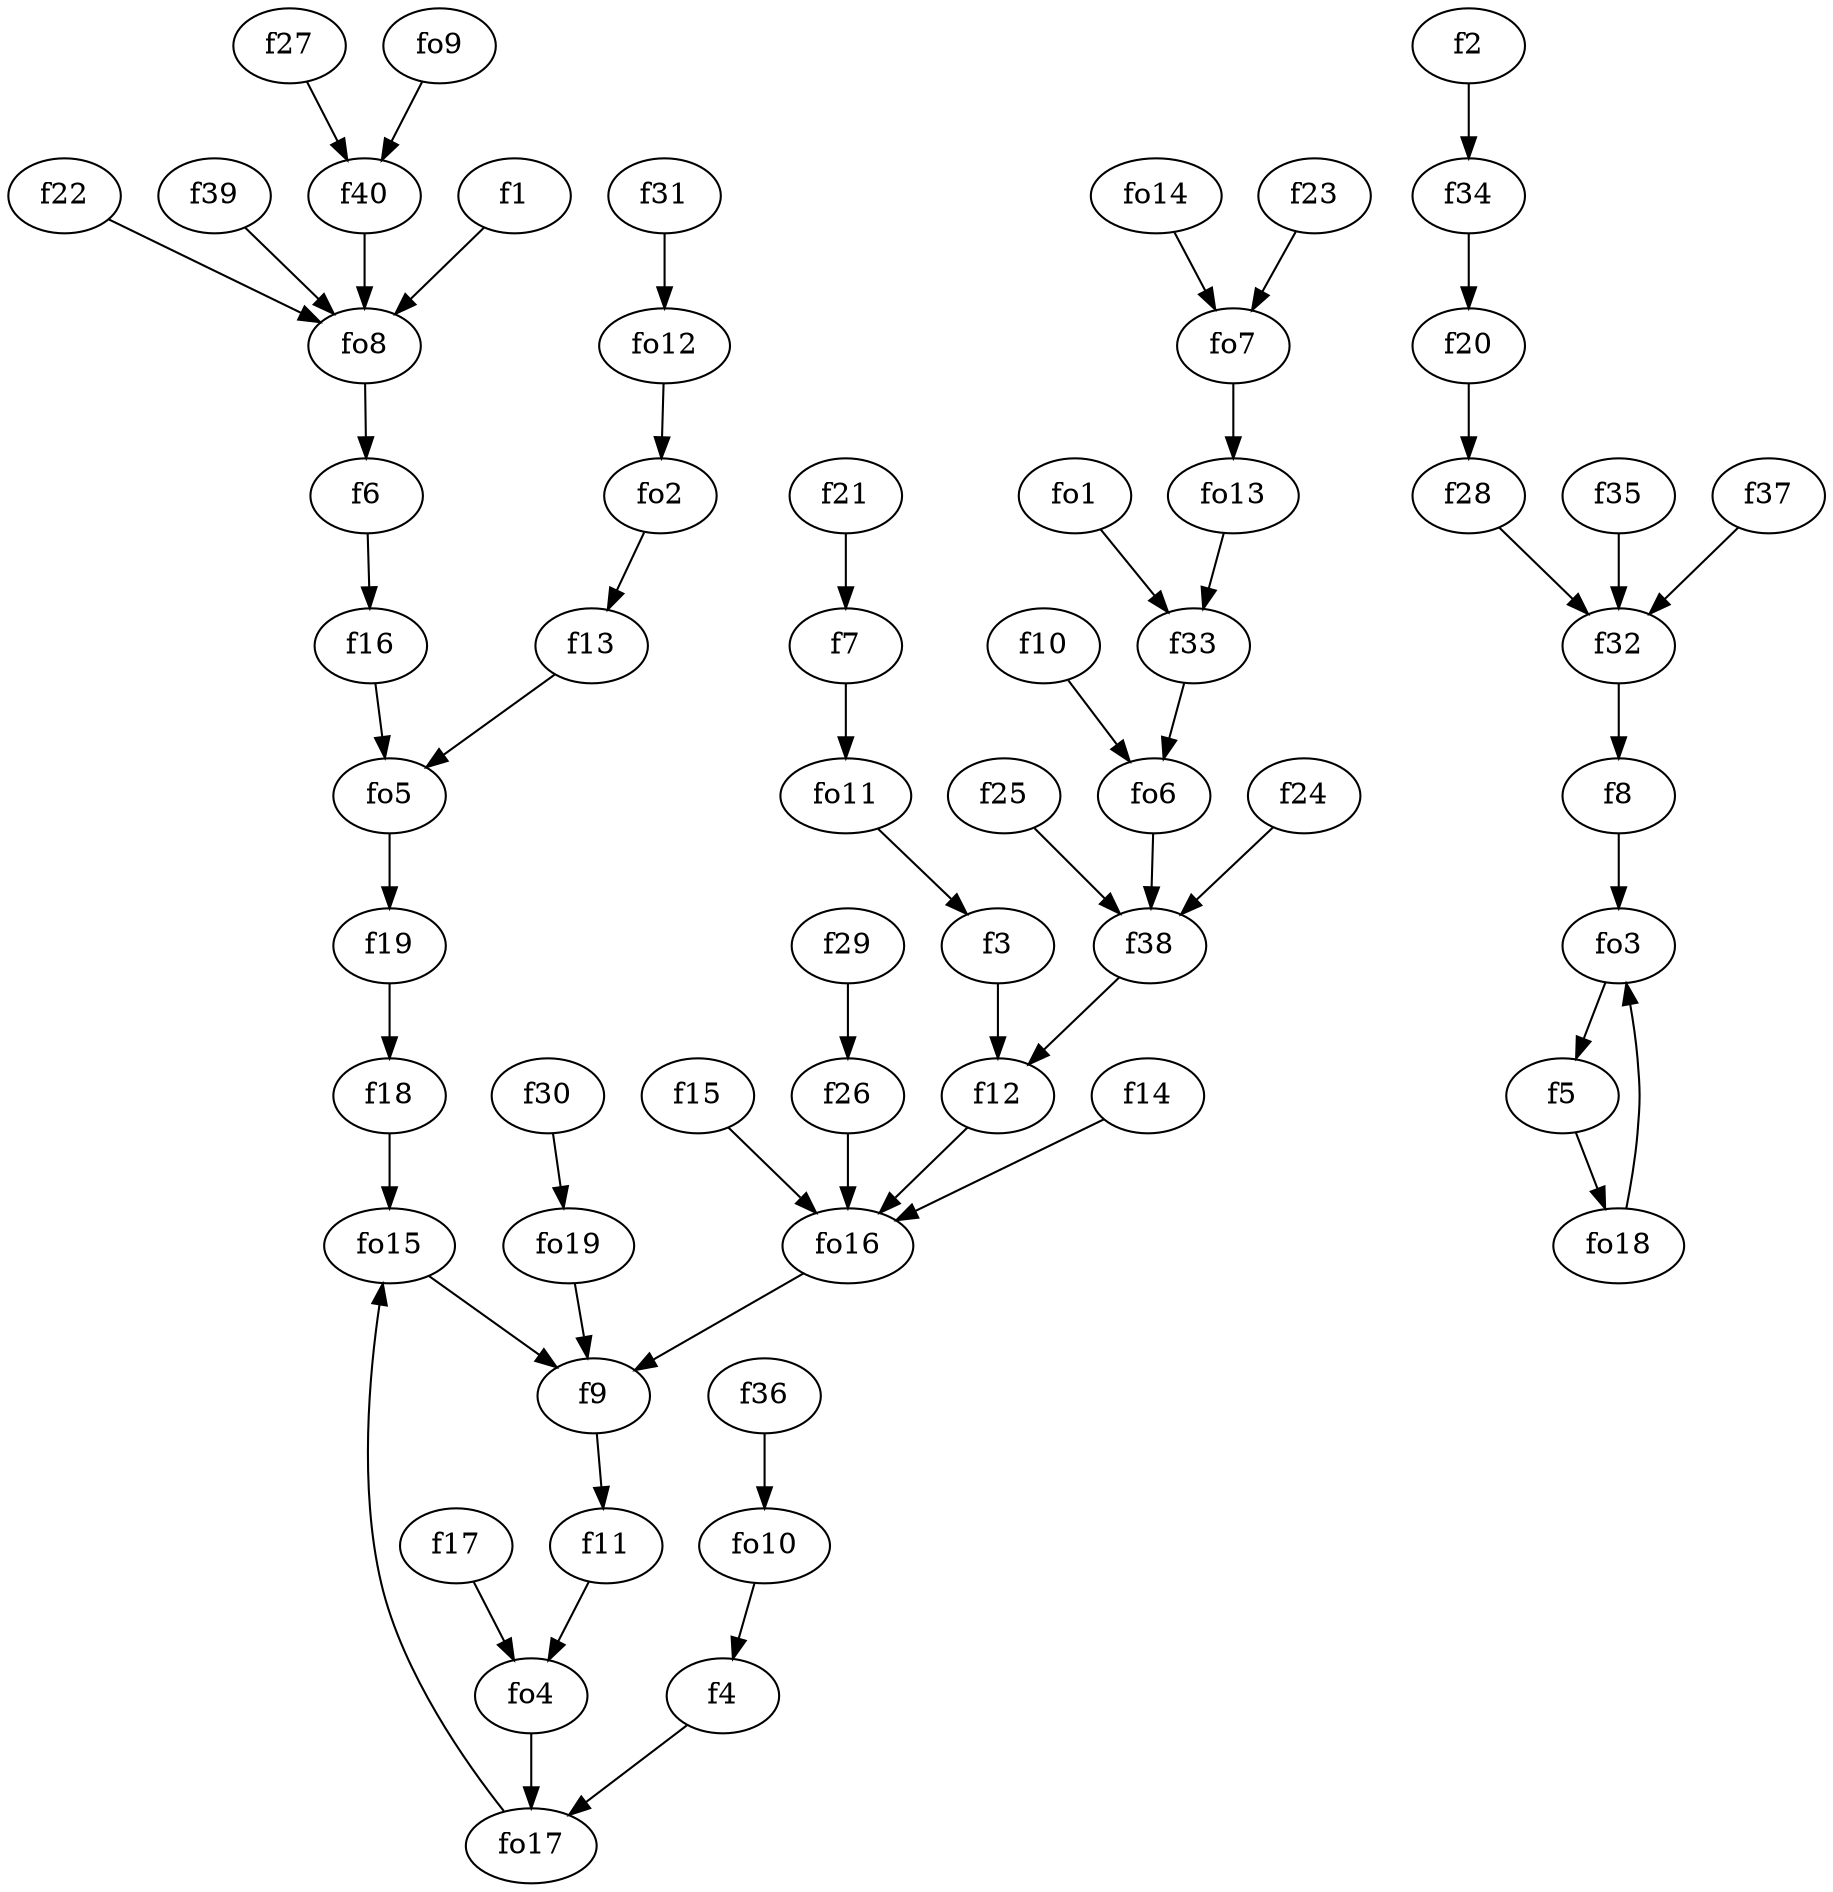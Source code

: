 strict digraph  {
f1;
f2;
f3;
f4;
f5;
f6;
f7;
f8;
f9;
f10;
f11;
f12;
f13;
f14;
f15;
f16;
f17;
f18;
f19;
f20;
f21;
f22;
f23;
f24;
f25;
f26;
f27;
f28;
f29;
f30;
f31;
f32;
f33;
f34;
f35;
f36;
f37;
f38;
f39;
f40;
fo1;
fo2;
fo3;
fo4;
fo5;
fo6;
fo7;
fo8;
fo9;
fo10;
fo11;
fo12;
fo13;
fo14;
fo15;
fo16;
fo17;
fo18;
fo19;
f1 -> fo8  [weight=2];
f2 -> f34  [weight=2];
f3 -> f12  [weight=2];
f4 -> fo17  [weight=2];
f5 -> fo18  [weight=2];
f6 -> f16  [weight=2];
f7 -> fo11  [weight=2];
f8 -> fo3  [weight=2];
f9 -> f11  [weight=2];
f10 -> fo6  [weight=2];
f11 -> fo4  [weight=2];
f12 -> fo16  [weight=2];
f13 -> fo5  [weight=2];
f14 -> fo16  [weight=2];
f15 -> fo16  [weight=2];
f16 -> fo5  [weight=2];
f17 -> fo4  [weight=2];
f18 -> fo15  [weight=2];
f19 -> f18  [weight=2];
f20 -> f28  [weight=2];
f21 -> f7  [weight=2];
f22 -> fo8  [weight=2];
f23 -> fo7  [weight=2];
f24 -> f38  [weight=2];
f25 -> f38  [weight=2];
f26 -> fo16  [weight=2];
f27 -> f40  [weight=2];
f28 -> f32  [weight=2];
f29 -> f26  [weight=2];
f30 -> fo19  [weight=2];
f31 -> fo12  [weight=2];
f32 -> f8  [weight=2];
f33 -> fo6  [weight=2];
f34 -> f20  [weight=2];
f35 -> f32  [weight=2];
f36 -> fo10  [weight=2];
f37 -> f32  [weight=2];
f38 -> f12  [weight=2];
f39 -> fo8  [weight=2];
f40 -> fo8  [weight=2];
fo1 -> f33  [weight=2];
fo2 -> f13  [weight=2];
fo3 -> f5  [weight=2];
fo4 -> fo17  [weight=2];
fo5 -> f19  [weight=2];
fo6 -> f38  [weight=2];
fo7 -> fo13  [weight=2];
fo8 -> f6  [weight=2];
fo9 -> f40  [weight=2];
fo10 -> f4  [weight=2];
fo11 -> f3  [weight=2];
fo12 -> fo2  [weight=2];
fo13 -> f33  [weight=2];
fo14 -> fo7  [weight=2];
fo15 -> f9  [weight=2];
fo16 -> f9  [weight=2];
fo17 -> fo15  [weight=2];
fo18 -> fo3  [weight=2];
fo19 -> f9  [weight=2];
}

